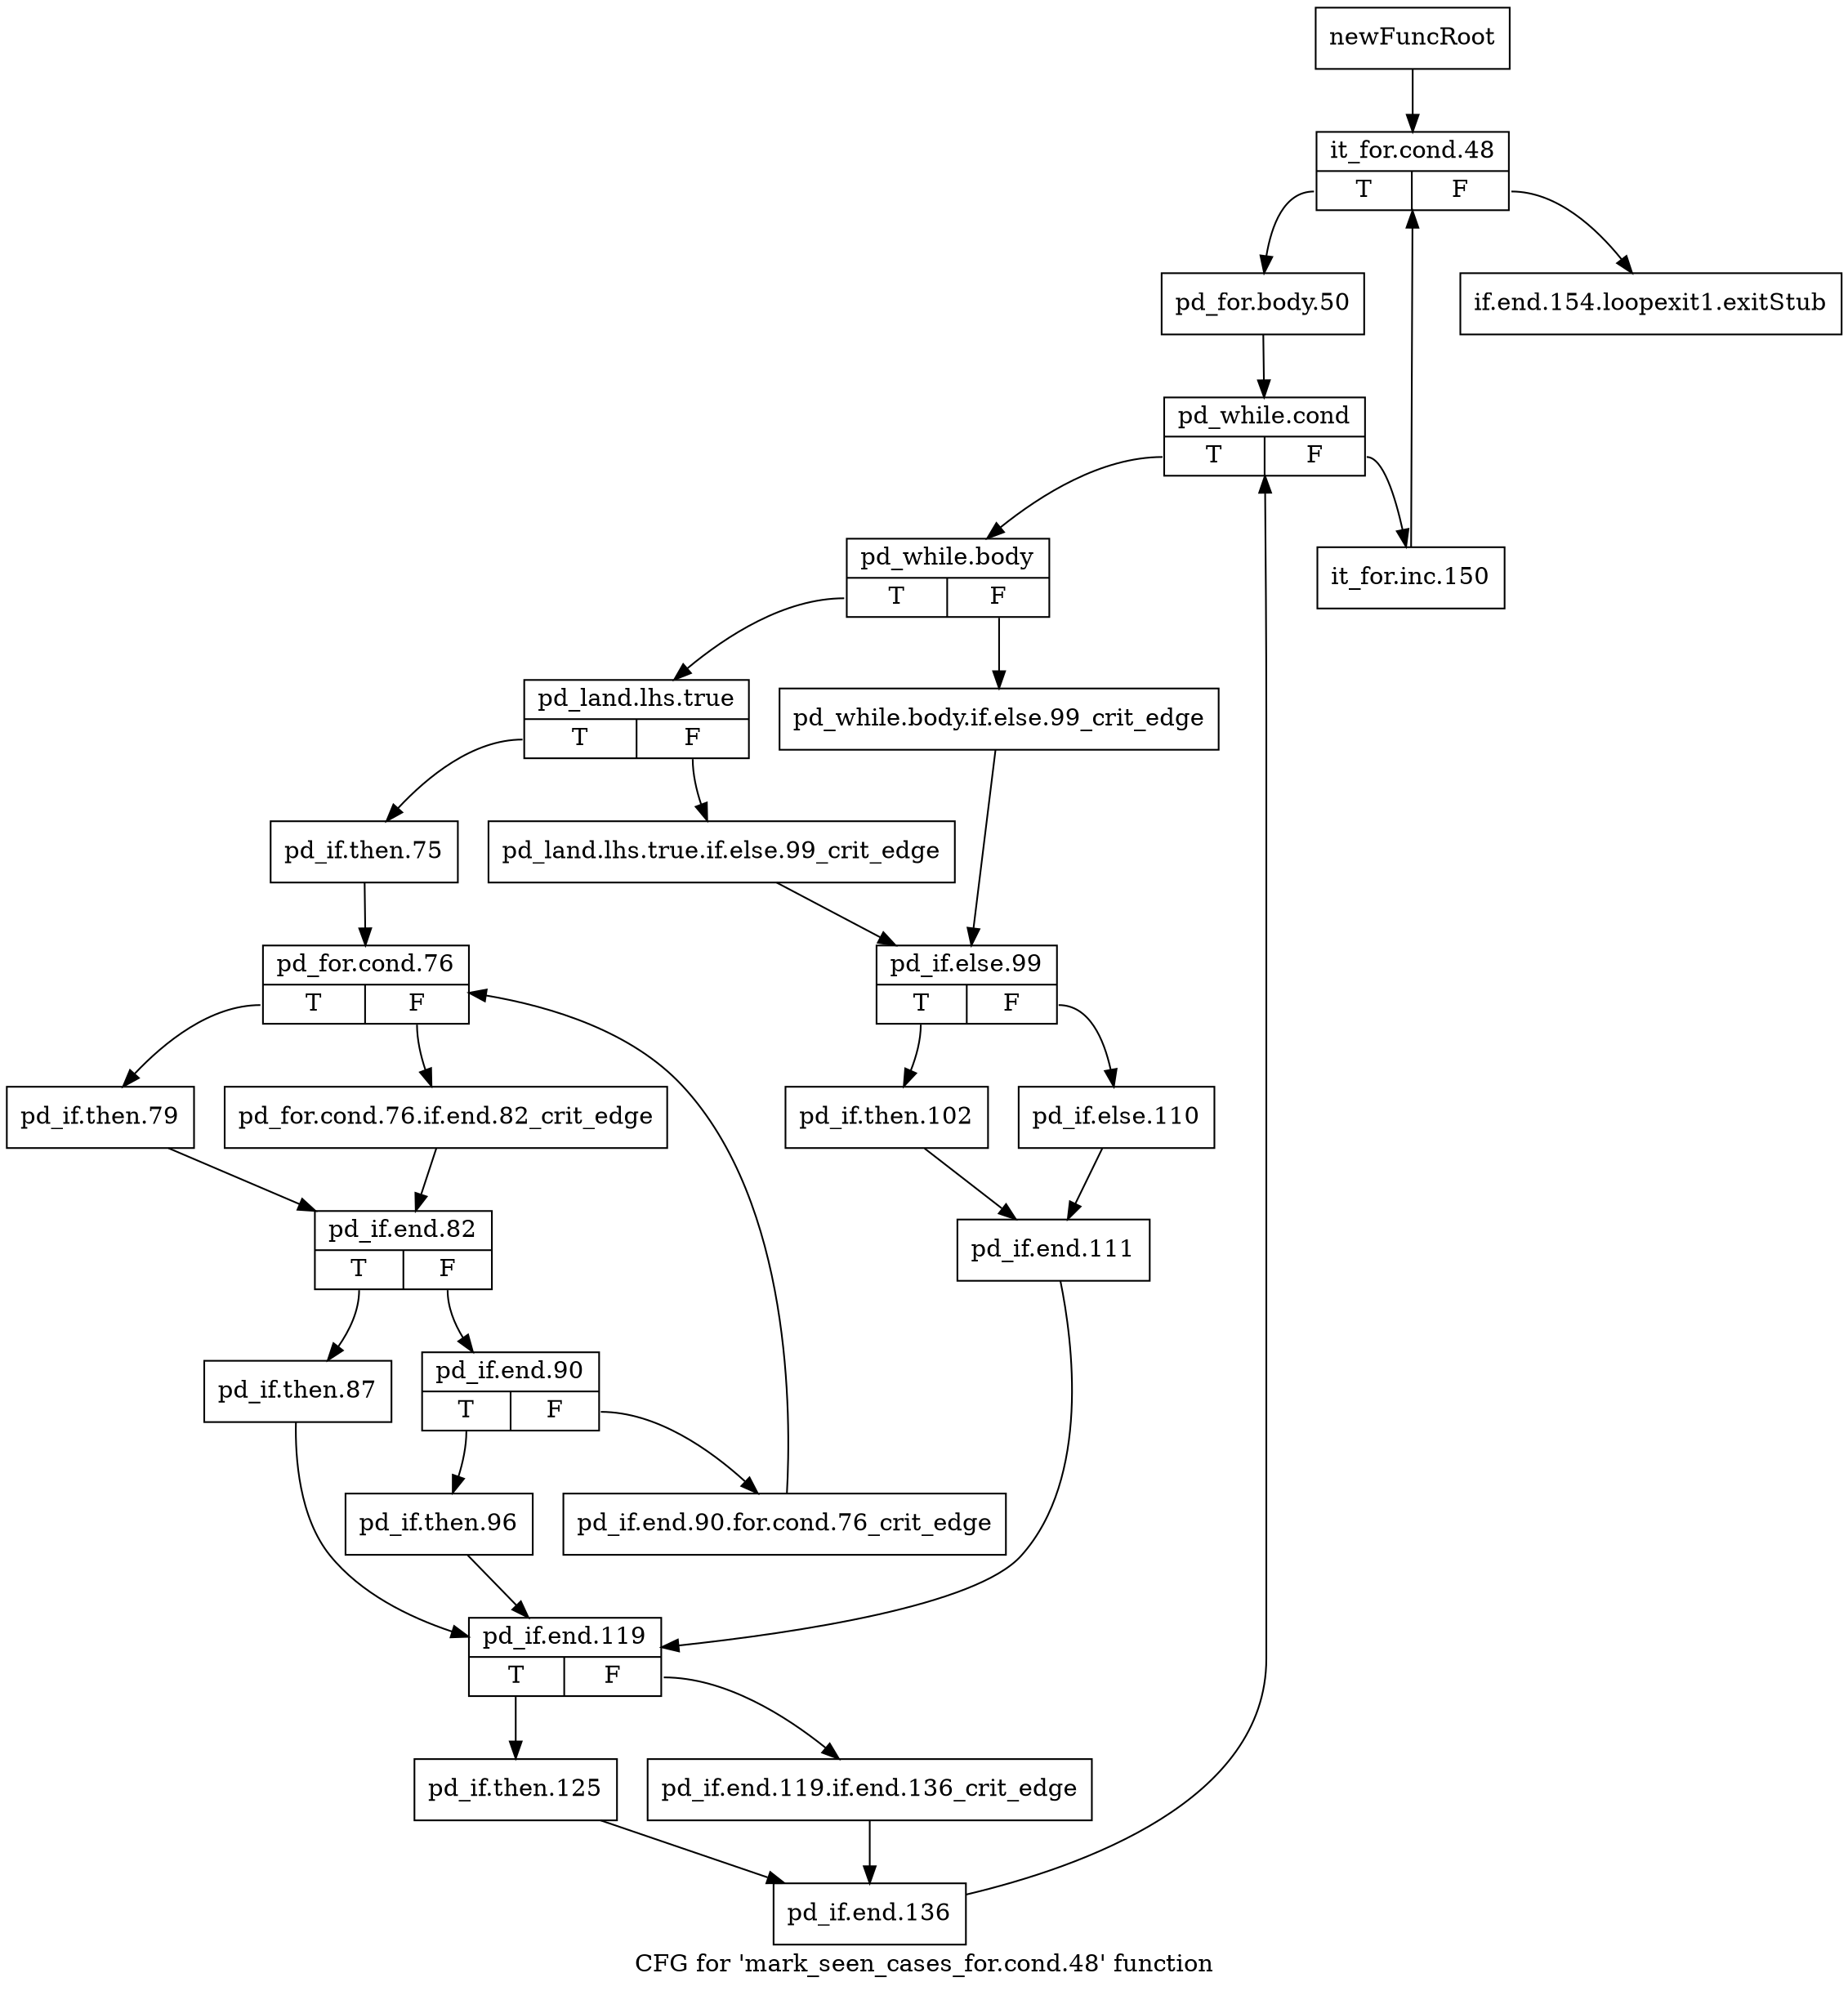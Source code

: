 digraph "CFG for 'mark_seen_cases_for.cond.48' function" {
	label="CFG for 'mark_seen_cases_for.cond.48' function";

	Node0xc3d7120 [shape=record,label="{newFuncRoot}"];
	Node0xc3d7120 -> Node0xc3d71c0;
	Node0xc3d7170 [shape=record,label="{if.end.154.loopexit1.exitStub}"];
	Node0xc3d71c0 [shape=record,label="{it_for.cond.48|{<s0>T|<s1>F}}"];
	Node0xc3d71c0:s0 -> Node0xc3d7210;
	Node0xc3d71c0:s1 -> Node0xc3d7170;
	Node0xc3d7210 [shape=record,label="{pd_for.body.50}"];
	Node0xc3d7210 -> Node0xc3d7260;
	Node0xc3d7260 [shape=record,label="{pd_while.cond|{<s0>T|<s1>F}}"];
	Node0xc3d7260:s0 -> Node0xc3d7300;
	Node0xc3d7260:s1 -> Node0xc3d72b0;
	Node0xc3d72b0 [shape=record,label="{it_for.inc.150}"];
	Node0xc3d72b0 -> Node0xc3d71c0;
	Node0xc3d7300 [shape=record,label="{pd_while.body|{<s0>T|<s1>F}}"];
	Node0xc3d7300:s0 -> Node0xc3d73a0;
	Node0xc3d7300:s1 -> Node0xc3d7350;
	Node0xc3d7350 [shape=record,label="{pd_while.body.if.else.99_crit_edge}"];
	Node0xc3d7350 -> Node0xc3d7440;
	Node0xc3d73a0 [shape=record,label="{pd_land.lhs.true|{<s0>T|<s1>F}}"];
	Node0xc3d73a0:s0 -> Node0xc3d7580;
	Node0xc3d73a0:s1 -> Node0xc3d73f0;
	Node0xc3d73f0 [shape=record,label="{pd_land.lhs.true.if.else.99_crit_edge}"];
	Node0xc3d73f0 -> Node0xc3d7440;
	Node0xc3d7440 [shape=record,label="{pd_if.else.99|{<s0>T|<s1>F}}"];
	Node0xc3d7440:s0 -> Node0xc3d74e0;
	Node0xc3d7440:s1 -> Node0xc3d7490;
	Node0xc3d7490 [shape=record,label="{pd_if.else.110}"];
	Node0xc3d7490 -> Node0xc3d7530;
	Node0xc3d74e0 [shape=record,label="{pd_if.then.102}"];
	Node0xc3d74e0 -> Node0xc3d7530;
	Node0xc3d7530 [shape=record,label="{pd_if.end.111}"];
	Node0xc3d7530 -> Node0xc3d7850;
	Node0xc3d7580 [shape=record,label="{pd_if.then.75}"];
	Node0xc3d7580 -> Node0xc3d75d0;
	Node0xc3d75d0 [shape=record,label="{pd_for.cond.76|{<s0>T|<s1>F}}"];
	Node0xc3d75d0:s0 -> Node0xc3d7670;
	Node0xc3d75d0:s1 -> Node0xc3d7620;
	Node0xc3d7620 [shape=record,label="{pd_for.cond.76.if.end.82_crit_edge}"];
	Node0xc3d7620 -> Node0xc3d76c0;
	Node0xc3d7670 [shape=record,label="{pd_if.then.79}"];
	Node0xc3d7670 -> Node0xc3d76c0;
	Node0xc3d76c0 [shape=record,label="{pd_if.end.82|{<s0>T|<s1>F}}"];
	Node0xc3d76c0:s0 -> Node0xc3d7800;
	Node0xc3d76c0:s1 -> Node0xc3d7710;
	Node0xc3d7710 [shape=record,label="{pd_if.end.90|{<s0>T|<s1>F}}"];
	Node0xc3d7710:s0 -> Node0xc3d77b0;
	Node0xc3d7710:s1 -> Node0xc3d7760;
	Node0xc3d7760 [shape=record,label="{pd_if.end.90.for.cond.76_crit_edge}"];
	Node0xc3d7760 -> Node0xc3d75d0;
	Node0xc3d77b0 [shape=record,label="{pd_if.then.96}"];
	Node0xc3d77b0 -> Node0xc3d7850;
	Node0xc3d7800 [shape=record,label="{pd_if.then.87}"];
	Node0xc3d7800 -> Node0xc3d7850;
	Node0xc3d7850 [shape=record,label="{pd_if.end.119|{<s0>T|<s1>F}}"];
	Node0xc3d7850:s0 -> Node0xc3d78f0;
	Node0xc3d7850:s1 -> Node0xc3d78a0;
	Node0xc3d78a0 [shape=record,label="{pd_if.end.119.if.end.136_crit_edge}"];
	Node0xc3d78a0 -> Node0xc3d7940;
	Node0xc3d78f0 [shape=record,label="{pd_if.then.125}"];
	Node0xc3d78f0 -> Node0xc3d7940;
	Node0xc3d7940 [shape=record,label="{pd_if.end.136}"];
	Node0xc3d7940 -> Node0xc3d7260;
}
